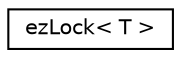 digraph "Graphical Class Hierarchy"
{
 // LATEX_PDF_SIZE
  edge [fontname="Helvetica",fontsize="10",labelfontname="Helvetica",labelfontsize="10"];
  node [fontname="Helvetica",fontsize="10",shape=record];
  rankdir="LR";
  Node0 [label="ezLock\< T \>",height=0.2,width=0.4,color="black", fillcolor="white", style="filled",URL="$d9/d4f/classez_lock.htm",tooltip="Manages a lock (e.g. a mutex) and ensures that it is properly released as the lock object goes out of..."];
}

